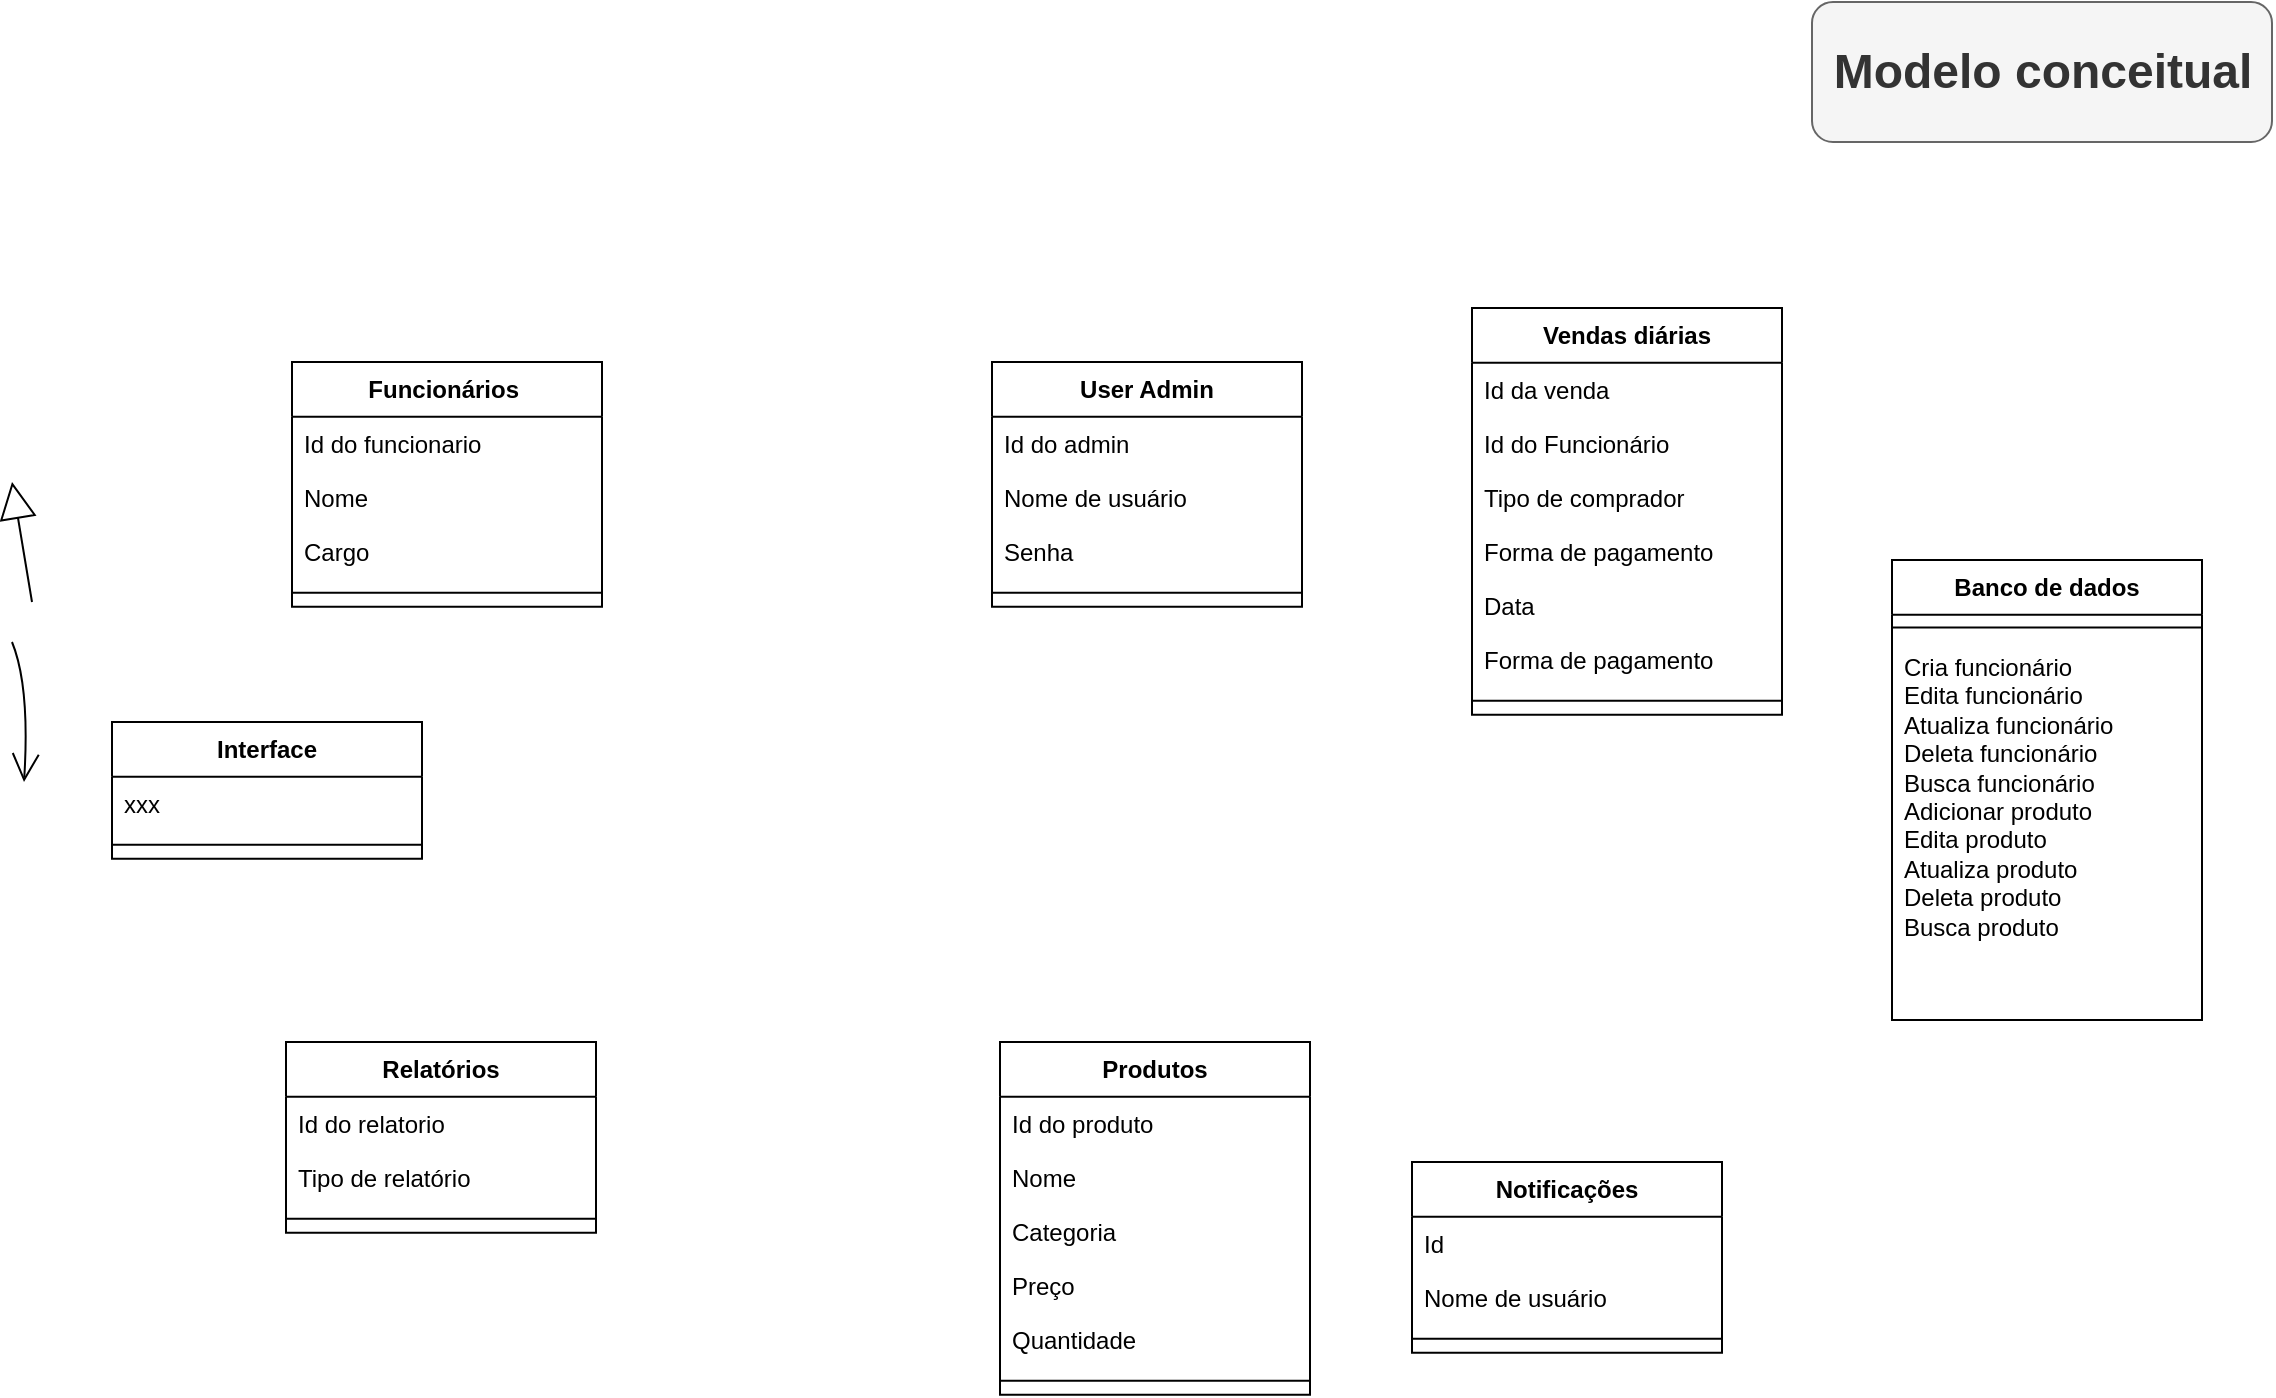 <mxfile version="24.8.3">
  <diagram name="Página-1" id="rCG3eZJyJU8VCeqgCgNy">
    <mxGraphModel dx="1434" dy="772" grid="1" gridSize="10" guides="1" tooltips="1" connect="1" arrows="1" fold="1" page="1" pageScale="1" pageWidth="1169" pageHeight="827" math="0" shadow="0">
      <root>
        <mxCell id="0" />
        <mxCell id="1" parent="0" />
        <mxCell id="12" value="Banco de dados" style="swimlane;fontStyle=1;align=center;verticalAlign=top;childLayout=stackLayout;horizontal=1;startSize=27.429;horizontalStack=0;resizeParent=1;resizeParentMax=0;resizeLast=0;collapsible=0;marginBottom=0;" parent="1" vertex="1">
          <mxGeometry x="970" y="289" width="155" height="229.999" as="geometry" />
        </mxCell>
        <mxCell id="15" style="line;strokeWidth=1;fillColor=none;align=left;verticalAlign=middle;spacingTop=-1;spacingLeft=3;spacingRight=3;rotatable=0;labelPosition=right;points=[];portConstraint=eastwest;strokeColor=inherit;" parent="12" vertex="1">
          <mxGeometry y="27.429" width="155" height="12.57" as="geometry" />
        </mxCell>
        <mxCell id="4yD3N3-tQXwb2mGsDQmI-117" value="Cria funcionário&lt;div&gt;Edita funcionário&lt;/div&gt;&lt;div&gt;Atualiza funcionário&lt;/div&gt;&lt;div&gt;Deleta funcionário&lt;/div&gt;&lt;div&gt;Busca funcionário&lt;/div&gt;&lt;div&gt;Adicionar produto&lt;/div&gt;&lt;div&gt;Edita produto&lt;/div&gt;&lt;div&gt;Atualiza produto&lt;/div&gt;&lt;div&gt;Deleta produto&lt;/div&gt;&lt;div&gt;Busca produto&lt;/div&gt;" style="text;strokeColor=none;fillColor=none;align=left;verticalAlign=top;spacingLeft=4;spacingRight=4;overflow=hidden;rotatable=0;points=[[0,0.5],[1,0.5]];portConstraint=eastwest;whiteSpace=wrap;html=1;" vertex="1" parent="12">
          <mxGeometry y="39.999" width="155" height="190" as="geometry" />
        </mxCell>
        <mxCell id="17" value="" style="curved=1;startArrow=block;startSize=16;startFill=0;endArrow=none;" parent="1" edge="1">
          <mxGeometry relative="1" as="geometry">
            <Array as="points" />
            <mxPoint x="30" y="250" as="sourcePoint" />
            <mxPoint x="40" y="310" as="targetPoint" />
          </mxGeometry>
        </mxCell>
        <mxCell id="4yD3N3-tQXwb2mGsDQmI-18" value="" style="curved=1;startArrow=open;startSize=12;endArrow=none;fontColor=#FFFFFF;strokeColor=#000000;" edge="1" parent="1">
          <mxGeometry relative="1" as="geometry">
            <Array as="points">
              <mxPoint x="39" y="352" />
            </Array>
            <mxPoint x="36" y="400" as="sourcePoint" />
            <mxPoint x="30" y="330" as="targetPoint" />
          </mxGeometry>
        </mxCell>
        <mxCell id="4yD3N3-tQXwb2mGsDQmI-32" value="User Admin" style="swimlane;fontStyle=1;align=center;verticalAlign=top;childLayout=stackLayout;horizontal=1;startSize=27.429;horizontalStack=0;resizeParent=1;resizeParentMax=0;resizeLast=0;collapsible=0;marginBottom=0;" vertex="1" parent="1">
          <mxGeometry x="520" y="190" width="155" height="122.429" as="geometry" />
        </mxCell>
        <mxCell id="4yD3N3-tQXwb2mGsDQmI-33" value="Id do admin" style="text;strokeColor=none;fillColor=none;align=left;verticalAlign=top;spacingLeft=4;spacingRight=4;overflow=hidden;rotatable=0;points=[[0,0.5],[1,0.5]];portConstraint=eastwest;" vertex="1" parent="4yD3N3-tQXwb2mGsDQmI-32">
          <mxGeometry y="27.429" width="155" height="27" as="geometry" />
        </mxCell>
        <mxCell id="4yD3N3-tQXwb2mGsDQmI-34" value="Nome de usuário" style="text;strokeColor=none;fillColor=none;align=left;verticalAlign=top;spacingLeft=4;spacingRight=4;overflow=hidden;rotatable=0;points=[[0,0.5],[1,0.5]];portConstraint=eastwest;" vertex="1" parent="4yD3N3-tQXwb2mGsDQmI-32">
          <mxGeometry y="54.429" width="155" height="27" as="geometry" />
        </mxCell>
        <mxCell id="4yD3N3-tQXwb2mGsDQmI-65" value="Senha" style="text;strokeColor=none;fillColor=none;align=left;verticalAlign=top;spacingLeft=4;spacingRight=4;overflow=hidden;rotatable=0;points=[[0,0.5],[1,0.5]];portConstraint=eastwest;" vertex="1" parent="4yD3N3-tQXwb2mGsDQmI-32">
          <mxGeometry y="81.429" width="155" height="27" as="geometry" />
        </mxCell>
        <mxCell id="4yD3N3-tQXwb2mGsDQmI-35" style="line;strokeWidth=1;fillColor=none;align=left;verticalAlign=middle;spacingTop=-1;spacingLeft=3;spacingRight=3;rotatable=0;labelPosition=right;points=[];portConstraint=eastwest;strokeColor=inherit;" vertex="1" parent="4yD3N3-tQXwb2mGsDQmI-32">
          <mxGeometry y="108.429" width="155" height="14" as="geometry" />
        </mxCell>
        <mxCell id="4yD3N3-tQXwb2mGsDQmI-36" value="Relatórios" style="swimlane;fontStyle=1;align=center;verticalAlign=top;childLayout=stackLayout;horizontal=1;startSize=27.429;horizontalStack=0;resizeParent=1;resizeParentMax=0;resizeLast=0;collapsible=0;marginBottom=0;" vertex="1" parent="1">
          <mxGeometry x="167" y="530" width="155" height="95.429" as="geometry" />
        </mxCell>
        <mxCell id="4yD3N3-tQXwb2mGsDQmI-37" value="Id do relatorio" style="text;strokeColor=none;fillColor=none;align=left;verticalAlign=top;spacingLeft=4;spacingRight=4;overflow=hidden;rotatable=0;points=[[0,0.5],[1,0.5]];portConstraint=eastwest;" vertex="1" parent="4yD3N3-tQXwb2mGsDQmI-36">
          <mxGeometry y="27.429" width="155" height="27" as="geometry" />
        </mxCell>
        <mxCell id="4yD3N3-tQXwb2mGsDQmI-38" value="Tipo de relatório" style="text;strokeColor=none;fillColor=none;align=left;verticalAlign=top;spacingLeft=4;spacingRight=4;overflow=hidden;rotatable=0;points=[[0,0.5],[1,0.5]];portConstraint=eastwest;" vertex="1" parent="4yD3N3-tQXwb2mGsDQmI-36">
          <mxGeometry y="54.429" width="155" height="27" as="geometry" />
        </mxCell>
        <mxCell id="4yD3N3-tQXwb2mGsDQmI-39" style="line;strokeWidth=1;fillColor=none;align=left;verticalAlign=middle;spacingTop=-1;spacingLeft=3;spacingRight=3;rotatable=0;labelPosition=right;points=[];portConstraint=eastwest;strokeColor=inherit;" vertex="1" parent="4yD3N3-tQXwb2mGsDQmI-36">
          <mxGeometry y="81.429" width="155" height="14" as="geometry" />
        </mxCell>
        <mxCell id="4yD3N3-tQXwb2mGsDQmI-40" value="Vendas diárias" style="swimlane;fontStyle=1;align=center;verticalAlign=top;childLayout=stackLayout;horizontal=1;startSize=27.429;horizontalStack=0;resizeParent=1;resizeParentMax=0;resizeLast=0;collapsible=0;marginBottom=0;" vertex="1" parent="1">
          <mxGeometry x="760" y="163" width="155" height="203.429" as="geometry" />
        </mxCell>
        <mxCell id="4yD3N3-tQXwb2mGsDQmI-41" value="Id da venda" style="text;strokeColor=none;fillColor=none;align=left;verticalAlign=top;spacingLeft=4;spacingRight=4;overflow=hidden;rotatable=0;points=[[0,0.5],[1,0.5]];portConstraint=eastwest;" vertex="1" parent="4yD3N3-tQXwb2mGsDQmI-40">
          <mxGeometry y="27.429" width="155" height="27" as="geometry" />
        </mxCell>
        <mxCell id="4yD3N3-tQXwb2mGsDQmI-42" value="Id do Funcionário" style="text;strokeColor=none;fillColor=none;align=left;verticalAlign=top;spacingLeft=4;spacingRight=4;overflow=hidden;rotatable=0;points=[[0,0.5],[1,0.5]];portConstraint=eastwest;" vertex="1" parent="4yD3N3-tQXwb2mGsDQmI-40">
          <mxGeometry y="54.429" width="155" height="27" as="geometry" />
        </mxCell>
        <mxCell id="4yD3N3-tQXwb2mGsDQmI-79" value="Tipo de comprador" style="text;strokeColor=none;fillColor=none;align=left;verticalAlign=top;spacingLeft=4;spacingRight=4;overflow=hidden;rotatable=0;points=[[0,0.5],[1,0.5]];portConstraint=eastwest;" vertex="1" parent="4yD3N3-tQXwb2mGsDQmI-40">
          <mxGeometry y="81.429" width="155" height="27" as="geometry" />
        </mxCell>
        <mxCell id="4yD3N3-tQXwb2mGsDQmI-80" value="Forma de pagamento" style="text;strokeColor=none;fillColor=none;align=left;verticalAlign=top;spacingLeft=4;spacingRight=4;overflow=hidden;rotatable=0;points=[[0,0.5],[1,0.5]];portConstraint=eastwest;" vertex="1" parent="4yD3N3-tQXwb2mGsDQmI-40">
          <mxGeometry y="108.429" width="155" height="27" as="geometry" />
        </mxCell>
        <mxCell id="4yD3N3-tQXwb2mGsDQmI-81" value="Data" style="text;strokeColor=none;fillColor=none;align=left;verticalAlign=top;spacingLeft=4;spacingRight=4;overflow=hidden;rotatable=0;points=[[0,0.5],[1,0.5]];portConstraint=eastwest;" vertex="1" parent="4yD3N3-tQXwb2mGsDQmI-40">
          <mxGeometry y="135.429" width="155" height="27" as="geometry" />
        </mxCell>
        <mxCell id="4yD3N3-tQXwb2mGsDQmI-83" value="Forma de pagamento " style="text;strokeColor=none;fillColor=none;align=left;verticalAlign=top;spacingLeft=4;spacingRight=4;overflow=hidden;rotatable=0;points=[[0,0.5],[1,0.5]];portConstraint=eastwest;" vertex="1" parent="4yD3N3-tQXwb2mGsDQmI-40">
          <mxGeometry y="162.429" width="155" height="27" as="geometry" />
        </mxCell>
        <mxCell id="4yD3N3-tQXwb2mGsDQmI-43" style="line;strokeWidth=1;fillColor=none;align=left;verticalAlign=middle;spacingTop=-1;spacingLeft=3;spacingRight=3;rotatable=0;labelPosition=right;points=[];portConstraint=eastwest;strokeColor=inherit;" vertex="1" parent="4yD3N3-tQXwb2mGsDQmI-40">
          <mxGeometry y="189.429" width="155" height="14" as="geometry" />
        </mxCell>
        <mxCell id="4yD3N3-tQXwb2mGsDQmI-44" value="Funcionários " style="swimlane;fontStyle=1;align=center;verticalAlign=top;childLayout=stackLayout;horizontal=1;startSize=27.429;horizontalStack=0;resizeParent=1;resizeParentMax=0;resizeLast=0;collapsible=0;marginBottom=0;" vertex="1" parent="1">
          <mxGeometry x="170" y="190" width="155" height="122.429" as="geometry" />
        </mxCell>
        <mxCell id="4yD3N3-tQXwb2mGsDQmI-45" value="Id do funcionario" style="text;strokeColor=none;fillColor=none;align=left;verticalAlign=top;spacingLeft=4;spacingRight=4;overflow=hidden;rotatable=0;points=[[0,0.5],[1,0.5]];portConstraint=eastwest;" vertex="1" parent="4yD3N3-tQXwb2mGsDQmI-44">
          <mxGeometry y="27.429" width="155" height="27" as="geometry" />
        </mxCell>
        <mxCell id="4yD3N3-tQXwb2mGsDQmI-46" value="Nome" style="text;strokeColor=none;fillColor=none;align=left;verticalAlign=top;spacingLeft=4;spacingRight=4;overflow=hidden;rotatable=0;points=[[0,0.5],[1,0.5]];portConstraint=eastwest;" vertex="1" parent="4yD3N3-tQXwb2mGsDQmI-44">
          <mxGeometry y="54.429" width="155" height="27" as="geometry" />
        </mxCell>
        <mxCell id="4yD3N3-tQXwb2mGsDQmI-70" value="Cargo" style="text;strokeColor=none;fillColor=none;align=left;verticalAlign=top;spacingLeft=4;spacingRight=4;overflow=hidden;rotatable=0;points=[[0,0.5],[1,0.5]];portConstraint=eastwest;" vertex="1" parent="4yD3N3-tQXwb2mGsDQmI-44">
          <mxGeometry y="81.429" width="155" height="27" as="geometry" />
        </mxCell>
        <mxCell id="4yD3N3-tQXwb2mGsDQmI-47" style="line;strokeWidth=1;fillColor=none;align=left;verticalAlign=middle;spacingTop=-1;spacingLeft=3;spacingRight=3;rotatable=0;labelPosition=right;points=[];portConstraint=eastwest;strokeColor=inherit;" vertex="1" parent="4yD3N3-tQXwb2mGsDQmI-44">
          <mxGeometry y="108.429" width="155" height="14" as="geometry" />
        </mxCell>
        <mxCell id="4yD3N3-tQXwb2mGsDQmI-56" value="Notificações" style="swimlane;fontStyle=1;align=center;verticalAlign=top;childLayout=stackLayout;horizontal=1;startSize=27.429;horizontalStack=0;resizeParent=1;resizeParentMax=0;resizeLast=0;collapsible=0;marginBottom=0;" vertex="1" parent="1">
          <mxGeometry x="730" y="590" width="155" height="95.429" as="geometry" />
        </mxCell>
        <mxCell id="4yD3N3-tQXwb2mGsDQmI-57" value="Id" style="text;strokeColor=none;fillColor=none;align=left;verticalAlign=top;spacingLeft=4;spacingRight=4;overflow=hidden;rotatable=0;points=[[0,0.5],[1,0.5]];portConstraint=eastwest;" vertex="1" parent="4yD3N3-tQXwb2mGsDQmI-56">
          <mxGeometry y="27.429" width="155" height="27" as="geometry" />
        </mxCell>
        <mxCell id="4yD3N3-tQXwb2mGsDQmI-58" value="Nome de usuário" style="text;strokeColor=none;fillColor=none;align=left;verticalAlign=top;spacingLeft=4;spacingRight=4;overflow=hidden;rotatable=0;points=[[0,0.5],[1,0.5]];portConstraint=eastwest;" vertex="1" parent="4yD3N3-tQXwb2mGsDQmI-56">
          <mxGeometry y="54.429" width="155" height="27" as="geometry" />
        </mxCell>
        <mxCell id="4yD3N3-tQXwb2mGsDQmI-59" style="line;strokeWidth=1;fillColor=none;align=left;verticalAlign=middle;spacingTop=-1;spacingLeft=3;spacingRight=3;rotatable=0;labelPosition=right;points=[];portConstraint=eastwest;strokeColor=inherit;" vertex="1" parent="4yD3N3-tQXwb2mGsDQmI-56">
          <mxGeometry y="81.429" width="155" height="14" as="geometry" />
        </mxCell>
        <mxCell id="4yD3N3-tQXwb2mGsDQmI-60" value="Produtos" style="swimlane;fontStyle=1;align=center;verticalAlign=top;childLayout=stackLayout;horizontal=1;startSize=27.429;horizontalStack=0;resizeParent=1;resizeParentMax=0;resizeLast=0;collapsible=0;marginBottom=0;" vertex="1" parent="1">
          <mxGeometry x="524" y="530" width="155" height="176.429" as="geometry" />
        </mxCell>
        <mxCell id="4yD3N3-tQXwb2mGsDQmI-61" value="Id do produto" style="text;strokeColor=none;fillColor=none;align=left;verticalAlign=top;spacingLeft=4;spacingRight=4;overflow=hidden;rotatable=0;points=[[0,0.5],[1,0.5]];portConstraint=eastwest;" vertex="1" parent="4yD3N3-tQXwb2mGsDQmI-60">
          <mxGeometry y="27.429" width="155" height="27" as="geometry" />
        </mxCell>
        <mxCell id="4yD3N3-tQXwb2mGsDQmI-62" value="Nome" style="text;strokeColor=none;fillColor=none;align=left;verticalAlign=top;spacingLeft=4;spacingRight=4;overflow=hidden;rotatable=0;points=[[0,0.5],[1,0.5]];portConstraint=eastwest;" vertex="1" parent="4yD3N3-tQXwb2mGsDQmI-60">
          <mxGeometry y="54.429" width="155" height="27" as="geometry" />
        </mxCell>
        <mxCell id="4yD3N3-tQXwb2mGsDQmI-71" value="Categoria" style="text;strokeColor=none;fillColor=none;align=left;verticalAlign=top;spacingLeft=4;spacingRight=4;overflow=hidden;rotatable=0;points=[[0,0.5],[1,0.5]];portConstraint=eastwest;" vertex="1" parent="4yD3N3-tQXwb2mGsDQmI-60">
          <mxGeometry y="81.429" width="155" height="27" as="geometry" />
        </mxCell>
        <mxCell id="4yD3N3-tQXwb2mGsDQmI-72" value="Preço" style="text;strokeColor=none;fillColor=none;align=left;verticalAlign=top;spacingLeft=4;spacingRight=4;overflow=hidden;rotatable=0;points=[[0,0.5],[1,0.5]];portConstraint=eastwest;" vertex="1" parent="4yD3N3-tQXwb2mGsDQmI-60">
          <mxGeometry y="108.429" width="155" height="27" as="geometry" />
        </mxCell>
        <mxCell id="4yD3N3-tQXwb2mGsDQmI-73" value="Quantidade" style="text;strokeColor=none;fillColor=none;align=left;verticalAlign=top;spacingLeft=4;spacingRight=4;overflow=hidden;rotatable=0;points=[[0,0.5],[1,0.5]];portConstraint=eastwest;" vertex="1" parent="4yD3N3-tQXwb2mGsDQmI-60">
          <mxGeometry y="135.429" width="155" height="27" as="geometry" />
        </mxCell>
        <mxCell id="4yD3N3-tQXwb2mGsDQmI-63" style="line;strokeWidth=1;fillColor=none;align=left;verticalAlign=middle;spacingTop=-1;spacingLeft=3;spacingRight=3;rotatable=0;labelPosition=right;points=[];portConstraint=eastwest;strokeColor=inherit;" vertex="1" parent="4yD3N3-tQXwb2mGsDQmI-60">
          <mxGeometry y="162.429" width="155" height="14" as="geometry" />
        </mxCell>
        <mxCell id="4yD3N3-tQXwb2mGsDQmI-66" value="Interface" style="swimlane;fontStyle=1;align=center;verticalAlign=top;childLayout=stackLayout;horizontal=1;startSize=27.429;horizontalStack=0;resizeParent=1;resizeParentMax=0;resizeLast=0;collapsible=0;marginBottom=0;" vertex="1" parent="1">
          <mxGeometry x="80" y="370" width="155" height="68.429" as="geometry" />
        </mxCell>
        <mxCell id="4yD3N3-tQXwb2mGsDQmI-67" value="xxx" style="text;strokeColor=none;fillColor=none;align=left;verticalAlign=top;spacingLeft=4;spacingRight=4;overflow=hidden;rotatable=0;points=[[0,0.5],[1,0.5]];portConstraint=eastwest;" vertex="1" parent="4yD3N3-tQXwb2mGsDQmI-66">
          <mxGeometry y="27.429" width="155" height="27" as="geometry" />
        </mxCell>
        <mxCell id="4yD3N3-tQXwb2mGsDQmI-69" style="line;strokeWidth=1;fillColor=none;align=left;verticalAlign=middle;spacingTop=-1;spacingLeft=3;spacingRight=3;rotatable=0;labelPosition=right;points=[];portConstraint=eastwest;strokeColor=inherit;" vertex="1" parent="4yD3N3-tQXwb2mGsDQmI-66">
          <mxGeometry y="54.429" width="155" height="14" as="geometry" />
        </mxCell>
        <mxCell id="4yD3N3-tQXwb2mGsDQmI-84" value="&lt;h1&gt;Modelo conceitual&lt;/h1&gt;" style="text;html=1;align=center;verticalAlign=middle;resizable=0;points=[];autosize=1;fillColor=#f5f5f5;fontColor=#333333;strokeColor=#666666;rounded=1;" vertex="1" parent="1">
          <mxGeometry x="930" y="10" width="230" height="70" as="geometry" />
        </mxCell>
      </root>
    </mxGraphModel>
  </diagram>
</mxfile>
